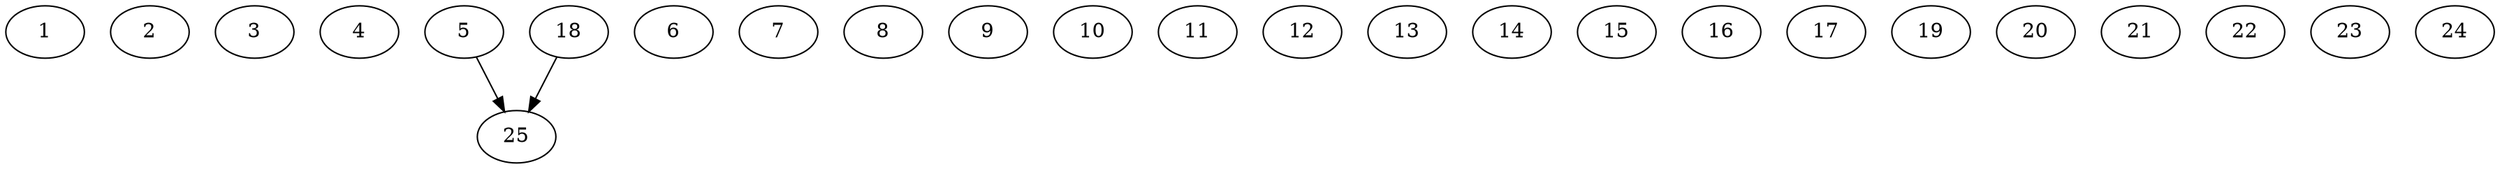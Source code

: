 // DAG automatically generated by daggen at Thu Oct  3 14:00:39 2019
// ./daggen --dot -n 25 --ccr 0.3 --fat 0.9 --regular 0.5 --density 0.7 --mindata 5242880 --maxdata 52428800 
digraph G {
  1 [size="28463787", alpha="0.15", expect_size="8539136"] 
  2 [size="151364267", alpha="0.07", expect_size="45409280"] 
  3 [size="23425707", alpha="0.13", expect_size="7027712"] 
  4 [size="37464747", alpha="0.05", expect_size="11239424"] 
  5 [size="111237120", alpha="0.03", expect_size="33371136"] 
  5 -> 25 [size ="33371136"]
  6 [size="57797973", alpha="0.08", expect_size="17339392"] 
  7 [size="92770987", alpha="0.09", expect_size="27831296"] 
  8 [size="42072747", alpha="0.12", expect_size="12621824"] 
  9 [size="139369813", alpha="0.20", expect_size="41810944"] 
  10 [size="68778667", alpha="0.17", expect_size="20633600"] 
  11 [size="101645653", alpha="0.17", expect_size="30493696"] 
  12 [size="61876907", alpha="0.04", expect_size="18563072"] 
  13 [size="114667520", alpha="0.19", expect_size="34400256"] 
  14 [size="60583253", alpha="0.17", expect_size="18174976"] 
  15 [size="97894400", alpha="0.02", expect_size="29368320"] 
  16 [size="119029760", alpha="0.18", expect_size="35708928"] 
  17 [size="21790720", alpha="0.06", expect_size="6537216"] 
  18 [size="92385280", alpha="0.13", expect_size="27715584"] 
  18 -> 25 [size ="27715584"]
  19 [size="30409387", alpha="0.14", expect_size="9122816"] 
  20 [size="26726400", alpha="0.05", expect_size="8017920"] 
  21 [size="159580160", alpha="0.18", expect_size="47874048"] 
  22 [size="135089493", alpha="0.07", expect_size="40526848"] 
  23 [size="169731413", alpha="0.17", expect_size="50919424"] 
  24 [size="158638080", alpha="0.10", expect_size="47591424"] 
  25 [size="132007253", alpha="0.15", expect_size="39602176"] 
}
